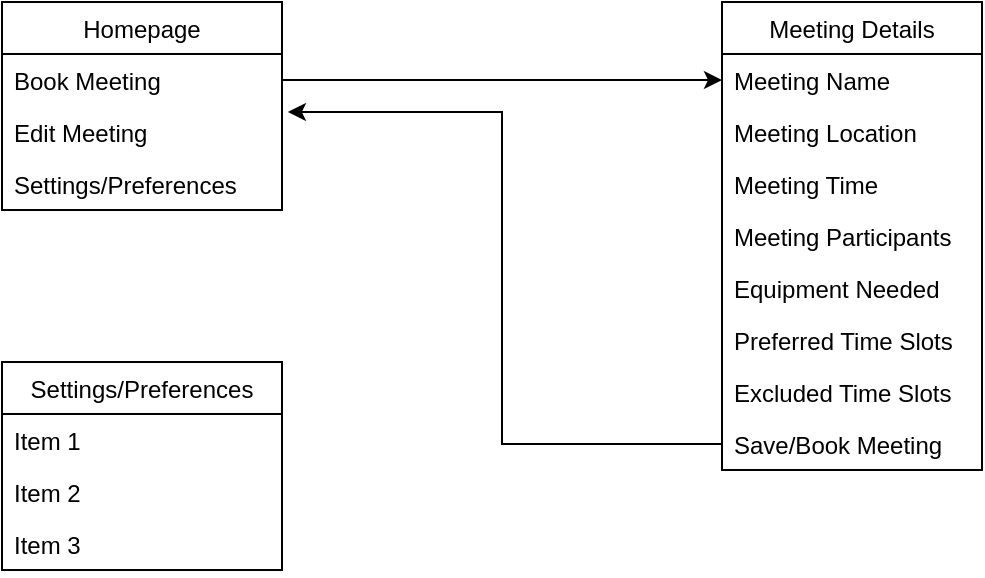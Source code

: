 <mxfile version="14.3.1" type="device"><diagram id="yUAUf1BZPU49ZnOG6A3a" name="Page-1"><mxGraphModel dx="813" dy="450" grid="1" gridSize="10" guides="1" tooltips="1" connect="1" arrows="1" fold="1" page="1" pageScale="1" pageWidth="827" pageHeight="1169" math="0" shadow="0"><root><mxCell id="0"/><mxCell id="1" parent="0"/><mxCell id="tbNizxJgQ4M3jnjxoybL-5" value="Homepage" style="swimlane;fontStyle=0;childLayout=stackLayout;horizontal=1;startSize=26;fillColor=none;horizontalStack=0;resizeParent=1;resizeParentMax=0;resizeLast=0;collapsible=1;marginBottom=0;" vertex="1" parent="1"><mxGeometry x="40" y="80" width="140" height="104" as="geometry"/></mxCell><mxCell id="tbNizxJgQ4M3jnjxoybL-6" value="Book Meeting" style="text;strokeColor=none;fillColor=none;align=left;verticalAlign=top;spacingLeft=4;spacingRight=4;overflow=hidden;rotatable=0;points=[[0,0.5],[1,0.5]];portConstraint=eastwest;" vertex="1" parent="tbNizxJgQ4M3jnjxoybL-5"><mxGeometry y="26" width="140" height="26" as="geometry"/></mxCell><mxCell id="tbNizxJgQ4M3jnjxoybL-7" value="Edit Meeting" style="text;strokeColor=none;fillColor=none;align=left;verticalAlign=top;spacingLeft=4;spacingRight=4;overflow=hidden;rotatable=0;points=[[0,0.5],[1,0.5]];portConstraint=eastwest;" vertex="1" parent="tbNizxJgQ4M3jnjxoybL-5"><mxGeometry y="52" width="140" height="26" as="geometry"/></mxCell><mxCell id="tbNizxJgQ4M3jnjxoybL-8" value="Settings/Preferences" style="text;strokeColor=none;fillColor=none;align=left;verticalAlign=top;spacingLeft=4;spacingRight=4;overflow=hidden;rotatable=0;points=[[0,0.5],[1,0.5]];portConstraint=eastwest;" vertex="1" parent="tbNizxJgQ4M3jnjxoybL-5"><mxGeometry y="78" width="140" height="26" as="geometry"/></mxCell><mxCell id="tbNizxJgQ4M3jnjxoybL-9" value="Meeting Details" style="swimlane;fontStyle=0;childLayout=stackLayout;horizontal=1;startSize=26;fillColor=none;horizontalStack=0;resizeParent=1;resizeParentMax=0;resizeLast=0;collapsible=1;marginBottom=0;" vertex="1" parent="1"><mxGeometry x="400" y="80" width="130" height="234" as="geometry"/></mxCell><mxCell id="tbNizxJgQ4M3jnjxoybL-10" value="Meeting Name" style="text;strokeColor=none;fillColor=none;align=left;verticalAlign=top;spacingLeft=4;spacingRight=4;overflow=hidden;rotatable=0;points=[[0,0.5],[1,0.5]];portConstraint=eastwest;" vertex="1" parent="tbNizxJgQ4M3jnjxoybL-9"><mxGeometry y="26" width="130" height="26" as="geometry"/></mxCell><mxCell id="tbNizxJgQ4M3jnjxoybL-11" value="Meeting Location" style="text;strokeColor=none;fillColor=none;align=left;verticalAlign=top;spacingLeft=4;spacingRight=4;overflow=hidden;rotatable=0;points=[[0,0.5],[1,0.5]];portConstraint=eastwest;" vertex="1" parent="tbNizxJgQ4M3jnjxoybL-9"><mxGeometry y="52" width="130" height="26" as="geometry"/></mxCell><mxCell id="tbNizxJgQ4M3jnjxoybL-12" value="Meeting Time" style="text;strokeColor=none;fillColor=none;align=left;verticalAlign=top;spacingLeft=4;spacingRight=4;overflow=hidden;rotatable=0;points=[[0,0.5],[1,0.5]];portConstraint=eastwest;" vertex="1" parent="tbNizxJgQ4M3jnjxoybL-9"><mxGeometry y="78" width="130" height="26" as="geometry"/></mxCell><mxCell id="tbNizxJgQ4M3jnjxoybL-22" value="Meeting Participants" style="text;strokeColor=none;fillColor=none;align=left;verticalAlign=top;spacingLeft=4;spacingRight=4;overflow=hidden;rotatable=0;points=[[0,0.5],[1,0.5]];portConstraint=eastwest;" vertex="1" parent="tbNizxJgQ4M3jnjxoybL-9"><mxGeometry y="104" width="130" height="26" as="geometry"/></mxCell><mxCell id="tbNizxJgQ4M3jnjxoybL-23" value="Equipment Needed" style="text;strokeColor=none;fillColor=none;align=left;verticalAlign=top;spacingLeft=4;spacingRight=4;overflow=hidden;rotatable=0;points=[[0,0.5],[1,0.5]];portConstraint=eastwest;" vertex="1" parent="tbNizxJgQ4M3jnjxoybL-9"><mxGeometry y="130" width="130" height="26" as="geometry"/></mxCell><mxCell id="tbNizxJgQ4M3jnjxoybL-25" value="Preferred Time Slots" style="text;strokeColor=none;fillColor=none;align=left;verticalAlign=top;spacingLeft=4;spacingRight=4;overflow=hidden;rotatable=0;points=[[0,0.5],[1,0.5]];portConstraint=eastwest;" vertex="1" parent="tbNizxJgQ4M3jnjxoybL-9"><mxGeometry y="156" width="130" height="26" as="geometry"/></mxCell><mxCell id="tbNizxJgQ4M3jnjxoybL-27" value="Excluded Time Slots" style="text;strokeColor=none;fillColor=none;align=left;verticalAlign=top;spacingLeft=4;spacingRight=4;overflow=hidden;rotatable=0;points=[[0,0.5],[1,0.5]];portConstraint=eastwest;" vertex="1" parent="tbNizxJgQ4M3jnjxoybL-9"><mxGeometry y="182" width="130" height="26" as="geometry"/></mxCell><mxCell id="tbNizxJgQ4M3jnjxoybL-35" value="Save/Book Meeting" style="text;strokeColor=none;fillColor=none;align=left;verticalAlign=top;spacingLeft=4;spacingRight=4;overflow=hidden;rotatable=0;points=[[0,0.5],[1,0.5]];portConstraint=eastwest;" vertex="1" parent="tbNizxJgQ4M3jnjxoybL-9"><mxGeometry y="208" width="130" height="26" as="geometry"/></mxCell><mxCell id="tbNizxJgQ4M3jnjxoybL-13" value="Settings/Preferences" style="swimlane;fontStyle=0;childLayout=stackLayout;horizontal=1;startSize=26;fillColor=none;horizontalStack=0;resizeParent=1;resizeParentMax=0;resizeLast=0;collapsible=1;marginBottom=0;" vertex="1" parent="1"><mxGeometry x="40" y="260" width="140" height="104" as="geometry"/></mxCell><mxCell id="tbNizxJgQ4M3jnjxoybL-14" value="Item 1" style="text;strokeColor=none;fillColor=none;align=left;verticalAlign=top;spacingLeft=4;spacingRight=4;overflow=hidden;rotatable=0;points=[[0,0.5],[1,0.5]];portConstraint=eastwest;" vertex="1" parent="tbNizxJgQ4M3jnjxoybL-13"><mxGeometry y="26" width="140" height="26" as="geometry"/></mxCell><mxCell id="tbNizxJgQ4M3jnjxoybL-15" value="Item 2" style="text;strokeColor=none;fillColor=none;align=left;verticalAlign=top;spacingLeft=4;spacingRight=4;overflow=hidden;rotatable=0;points=[[0,0.5],[1,0.5]];portConstraint=eastwest;" vertex="1" parent="tbNizxJgQ4M3jnjxoybL-13"><mxGeometry y="52" width="140" height="26" as="geometry"/></mxCell><mxCell id="tbNizxJgQ4M3jnjxoybL-16" value="Item 3" style="text;strokeColor=none;fillColor=none;align=left;verticalAlign=top;spacingLeft=4;spacingRight=4;overflow=hidden;rotatable=0;points=[[0,0.5],[1,0.5]];portConstraint=eastwest;" vertex="1" parent="tbNizxJgQ4M3jnjxoybL-13"><mxGeometry y="78" width="140" height="26" as="geometry"/></mxCell><mxCell id="tbNizxJgQ4M3jnjxoybL-31" style="edgeStyle=orthogonalEdgeStyle;rounded=0;orthogonalLoop=1;jettySize=auto;html=1;entryX=0;entryY=0.5;entryDx=0;entryDy=0;" edge="1" parent="1" source="tbNizxJgQ4M3jnjxoybL-6" target="tbNizxJgQ4M3jnjxoybL-10"><mxGeometry relative="1" as="geometry"/></mxCell><mxCell id="tbNizxJgQ4M3jnjxoybL-37" style="edgeStyle=orthogonalEdgeStyle;rounded=0;orthogonalLoop=1;jettySize=auto;html=1;exitX=0;exitY=0.5;exitDx=0;exitDy=0;entryX=1.021;entryY=0.115;entryDx=0;entryDy=0;entryPerimeter=0;" edge="1" parent="1" source="tbNizxJgQ4M3jnjxoybL-35" target="tbNizxJgQ4M3jnjxoybL-7"><mxGeometry relative="1" as="geometry"/></mxCell></root></mxGraphModel></diagram></mxfile>